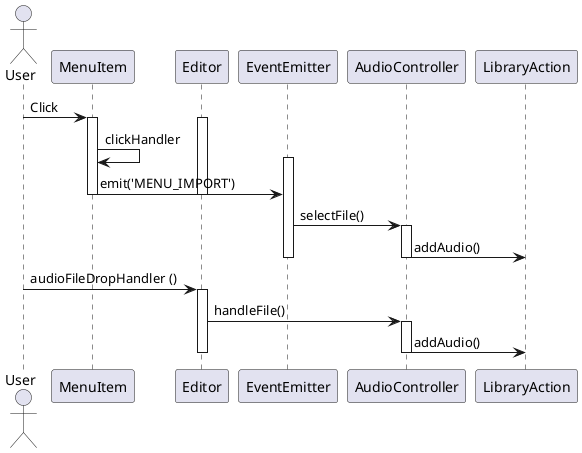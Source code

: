 @startuml
actor User

User -> MenuItem: Click
activate MenuItem
activate Editor
MenuItem -> MenuItem: clickHandler
activate EventEmitter
MenuItem -> EventEmitter: emit('MENU_IMPORT')
deactivate Editor
deactivate MenuItem
EventEmitter -> AudioController: selectFile()
activate AudioController
AudioController -> LibraryAction: addAudio()
deactivate AudioController
deactivate EventEmitter
User -> Editor: audioFileDropHandler ()
activate Editor
Editor -> AudioController: handleFile()
activate AudioController
AudioController -> LibraryAction: addAudio()
deactivate AudioController
deactivate Editor
@enduml